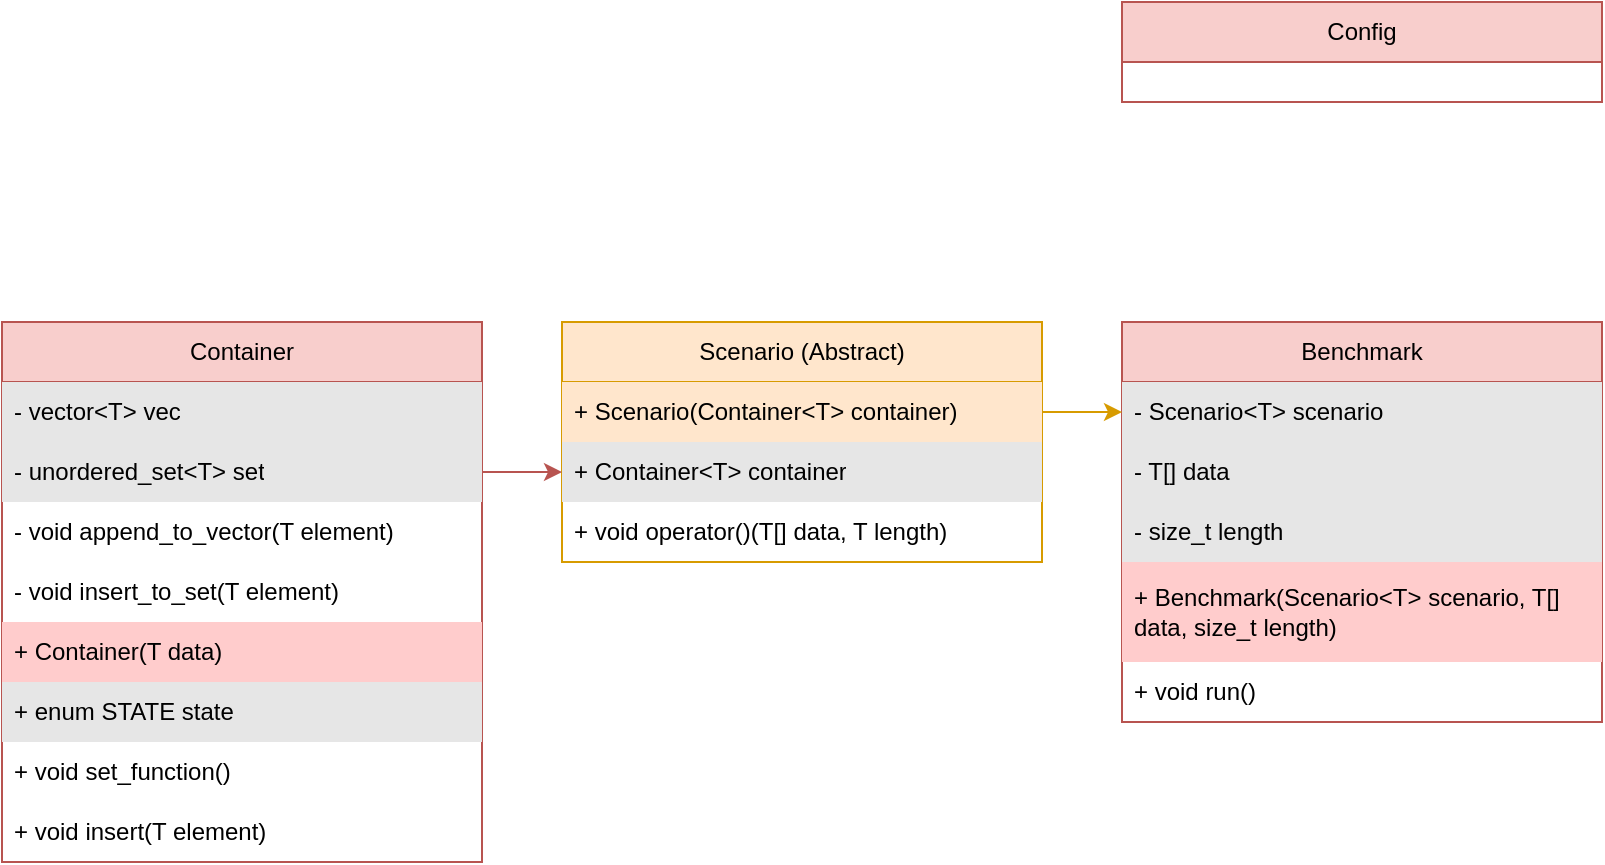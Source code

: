 <mxfile version="21.3.3" type="device">
  <diagram name="Page-1" id="IdcVTsIILCkr47Mp4EUd">
    <mxGraphModel dx="1434" dy="707" grid="1" gridSize="10" guides="1" tooltips="1" connect="1" arrows="1" fold="1" page="1" pageScale="1" pageWidth="827" pageHeight="1169" math="0" shadow="0">
      <root>
        <mxCell id="0" />
        <mxCell id="1" parent="0" />
        <mxCell id="bR16bPpwIFDekeMBMZtS-1" value="Container" style="swimlane;fontStyle=0;childLayout=stackLayout;horizontal=1;startSize=30;horizontalStack=0;resizeParent=1;resizeParentMax=0;resizeLast=0;collapsible=1;marginBottom=0;whiteSpace=wrap;html=1;fillColor=#f8cecc;strokeColor=#b85450;" parent="1" vertex="1">
          <mxGeometry x="80" y="240" width="240" height="270" as="geometry" />
        </mxCell>
        <mxCell id="bR16bPpwIFDekeMBMZtS-2" value="- vector&amp;lt;T&amp;gt; vec" style="text;strokeColor=none;fillColor=#E6E6E6;align=left;verticalAlign=middle;spacingLeft=4;spacingRight=4;overflow=hidden;points=[[0,0.5],[1,0.5]];portConstraint=eastwest;rotatable=0;whiteSpace=wrap;html=1;" parent="bR16bPpwIFDekeMBMZtS-1" vertex="1">
          <mxGeometry y="30" width="240" height="30" as="geometry" />
        </mxCell>
        <mxCell id="bR16bPpwIFDekeMBMZtS-5" value="- unordered_set&amp;lt;T&amp;gt; set" style="text;strokeColor=none;fillColor=#E6E6E6;align=left;verticalAlign=middle;spacingLeft=4;spacingRight=4;overflow=hidden;points=[[0,0.5],[1,0.5]];portConstraint=eastwest;rotatable=0;whiteSpace=wrap;html=1;" parent="bR16bPpwIFDekeMBMZtS-1" vertex="1">
          <mxGeometry y="60" width="240" height="30" as="geometry" />
        </mxCell>
        <mxCell id="bR16bPpwIFDekeMBMZtS-6" value="- void append_to_vector(T element)" style="text;strokeColor=none;fillColor=none;align=left;verticalAlign=middle;spacingLeft=4;spacingRight=4;overflow=hidden;points=[[0,0.5],[1,0.5]];portConstraint=eastwest;rotatable=0;whiteSpace=wrap;html=1;" parent="bR16bPpwIFDekeMBMZtS-1" vertex="1">
          <mxGeometry y="90" width="240" height="30" as="geometry" />
        </mxCell>
        <mxCell id="bR16bPpwIFDekeMBMZtS-8" value="- void insert_to_set(T element)" style="text;strokeColor=none;fillColor=none;align=left;verticalAlign=middle;spacingLeft=4;spacingRight=4;overflow=hidden;points=[[0,0.5],[1,0.5]];portConstraint=eastwest;rotatable=0;whiteSpace=wrap;html=1;" parent="bR16bPpwIFDekeMBMZtS-1" vertex="1">
          <mxGeometry y="120" width="240" height="30" as="geometry" />
        </mxCell>
        <mxCell id="bR16bPpwIFDekeMBMZtS-11" value="+ Container(T data)" style="text;strokeColor=none;fillColor=#FFCCCC;align=left;verticalAlign=middle;spacingLeft=4;spacingRight=4;overflow=hidden;points=[[0,0.5],[1,0.5]];portConstraint=eastwest;rotatable=0;whiteSpace=wrap;html=1;" parent="bR16bPpwIFDekeMBMZtS-1" vertex="1">
          <mxGeometry y="150" width="240" height="30" as="geometry" />
        </mxCell>
        <mxCell id="bR16bPpwIFDekeMBMZtS-7" value="+ enum STATE state" style="text;strokeColor=none;fillColor=#E6E6E6;align=left;verticalAlign=middle;spacingLeft=4;spacingRight=4;overflow=hidden;points=[[0,0.5],[1,0.5]];portConstraint=eastwest;rotatable=0;whiteSpace=wrap;html=1;" parent="bR16bPpwIFDekeMBMZtS-1" vertex="1">
          <mxGeometry y="180" width="240" height="30" as="geometry" />
        </mxCell>
        <mxCell id="bR16bPpwIFDekeMBMZtS-9" value="+ void set_function()" style="text;strokeColor=none;fillColor=none;align=left;verticalAlign=middle;spacingLeft=4;spacingRight=4;overflow=hidden;points=[[0,0.5],[1,0.5]];portConstraint=eastwest;rotatable=0;whiteSpace=wrap;html=1;" parent="bR16bPpwIFDekeMBMZtS-1" vertex="1">
          <mxGeometry y="210" width="240" height="30" as="geometry" />
        </mxCell>
        <mxCell id="bR16bPpwIFDekeMBMZtS-10" value="+ void insert(T element)" style="text;strokeColor=none;fillColor=none;align=left;verticalAlign=middle;spacingLeft=4;spacingRight=4;overflow=hidden;points=[[0,0.5],[1,0.5]];portConstraint=eastwest;rotatable=0;whiteSpace=wrap;html=1;" parent="bR16bPpwIFDekeMBMZtS-1" vertex="1">
          <mxGeometry y="240" width="240" height="30" as="geometry" />
        </mxCell>
        <mxCell id="bR16bPpwIFDekeMBMZtS-12" value="Scenario (Abstract)" style="swimlane;fontStyle=0;childLayout=stackLayout;horizontal=1;startSize=30;horizontalStack=0;resizeParent=1;resizeParentMax=0;resizeLast=0;collapsible=1;marginBottom=0;whiteSpace=wrap;html=1;fillColor=#ffe6cc;strokeColor=#d79b00;" parent="1" vertex="1">
          <mxGeometry x="360" y="240" width="240" height="120" as="geometry" />
        </mxCell>
        <mxCell id="bR16bPpwIFDekeMBMZtS-17" value="+ Scenario(Container&amp;lt;T&amp;gt; container)" style="text;strokeColor=none;fillColor=#FFE6CC;align=left;verticalAlign=middle;spacingLeft=4;spacingRight=4;overflow=hidden;points=[[0,0.5],[1,0.5]];portConstraint=eastwest;rotatable=0;whiteSpace=wrap;html=1;" parent="bR16bPpwIFDekeMBMZtS-12" vertex="1">
          <mxGeometry y="30" width="240" height="30" as="geometry" />
        </mxCell>
        <mxCell id="bR16bPpwIFDekeMBMZtS-18" value="+ Container&amp;lt;T&amp;gt; container" style="text;strokeColor=none;fillColor=#E6E6E6;align=left;verticalAlign=middle;spacingLeft=4;spacingRight=4;overflow=hidden;points=[[0,0.5],[1,0.5]];portConstraint=eastwest;rotatable=0;whiteSpace=wrap;html=1;" parent="bR16bPpwIFDekeMBMZtS-12" vertex="1">
          <mxGeometry y="60" width="240" height="30" as="geometry" />
        </mxCell>
        <mxCell id="bR16bPpwIFDekeMBMZtS-19" value="+ void operator()(T[] data, T length)" style="text;strokeColor=none;fillColor=none;align=left;verticalAlign=middle;spacingLeft=4;spacingRight=4;overflow=hidden;points=[[0,0.5],[1,0.5]];portConstraint=eastwest;rotatable=0;whiteSpace=wrap;html=1;" parent="bR16bPpwIFDekeMBMZtS-12" vertex="1">
          <mxGeometry y="90" width="240" height="30" as="geometry" />
        </mxCell>
        <mxCell id="bR16bPpwIFDekeMBMZtS-23" value="" style="endArrow=classic;html=1;rounded=0;entryX=0;entryY=0.5;entryDx=0;entryDy=0;exitX=1;exitY=0.5;exitDx=0;exitDy=0;fillColor=#f8cecc;strokeColor=#b85450;" parent="1" source="bR16bPpwIFDekeMBMZtS-5" target="bR16bPpwIFDekeMBMZtS-18" edge="1">
          <mxGeometry width="50" height="50" relative="1" as="geometry">
            <mxPoint x="260" y="380" as="sourcePoint" />
            <mxPoint x="310" y="330" as="targetPoint" />
          </mxGeometry>
        </mxCell>
        <mxCell id="bR16bPpwIFDekeMBMZtS-26" value="Benchmark" style="swimlane;fontStyle=0;childLayout=stackLayout;horizontal=1;startSize=30;horizontalStack=0;resizeParent=1;resizeParentMax=0;resizeLast=0;collapsible=1;marginBottom=0;whiteSpace=wrap;html=1;fillColor=#f8cecc;strokeColor=#b85450;" parent="1" vertex="1">
          <mxGeometry x="640" y="240" width="240" height="200" as="geometry" />
        </mxCell>
        <mxCell id="bR16bPpwIFDekeMBMZtS-27" value="- Scenario&amp;lt;T&amp;gt; scenario" style="text;strokeColor=none;fillColor=#E6E6E6;align=left;verticalAlign=middle;spacingLeft=4;spacingRight=4;overflow=hidden;points=[[0,0.5],[1,0.5]];portConstraint=eastwest;rotatable=0;whiteSpace=wrap;html=1;" parent="bR16bPpwIFDekeMBMZtS-26" vertex="1">
          <mxGeometry y="30" width="240" height="30" as="geometry" />
        </mxCell>
        <mxCell id="bR16bPpwIFDekeMBMZtS-28" value="- T[] data" style="text;strokeColor=none;fillColor=#E6E6E6;align=left;verticalAlign=middle;spacingLeft=4;spacingRight=4;overflow=hidden;points=[[0,0.5],[1,0.5]];portConstraint=eastwest;rotatable=0;whiteSpace=wrap;html=1;" parent="bR16bPpwIFDekeMBMZtS-26" vertex="1">
          <mxGeometry y="60" width="240" height="30" as="geometry" />
        </mxCell>
        <mxCell id="bR16bPpwIFDekeMBMZtS-29" value="- size_t length" style="text;strokeColor=none;fillColor=#E6E6E6;align=left;verticalAlign=middle;spacingLeft=4;spacingRight=4;overflow=hidden;points=[[0,0.5],[1,0.5]];portConstraint=eastwest;rotatable=0;whiteSpace=wrap;html=1;" parent="bR16bPpwIFDekeMBMZtS-26" vertex="1">
          <mxGeometry y="90" width="240" height="30" as="geometry" />
        </mxCell>
        <mxCell id="bR16bPpwIFDekeMBMZtS-31" value="+ Benchmark(Scenario&amp;lt;T&amp;gt; scenario, T[] data, size_t length)" style="text;strokeColor=none;fillColor=#FFCCCC;align=left;verticalAlign=middle;spacingLeft=4;spacingRight=4;overflow=hidden;points=[[0,0.5],[1,0.5]];portConstraint=eastwest;rotatable=0;whiteSpace=wrap;html=1;" parent="bR16bPpwIFDekeMBMZtS-26" vertex="1">
          <mxGeometry y="120" width="240" height="50" as="geometry" />
        </mxCell>
        <mxCell id="bR16bPpwIFDekeMBMZtS-32" value="+ void run()" style="text;strokeColor=none;fillColor=none;align=left;verticalAlign=middle;spacingLeft=4;spacingRight=4;overflow=hidden;points=[[0,0.5],[1,0.5]];portConstraint=eastwest;rotatable=0;whiteSpace=wrap;html=1;" parent="bR16bPpwIFDekeMBMZtS-26" vertex="1">
          <mxGeometry y="170" width="240" height="30" as="geometry" />
        </mxCell>
        <mxCell id="bR16bPpwIFDekeMBMZtS-35" value="" style="endArrow=classic;html=1;rounded=0;entryX=0;entryY=0.5;entryDx=0;entryDy=0;exitX=1;exitY=0.5;exitDx=0;exitDy=0;fillColor=#ffe6cc;strokeColor=#d79b00;" parent="1" source="bR16bPpwIFDekeMBMZtS-17" target="bR16bPpwIFDekeMBMZtS-27" edge="1">
          <mxGeometry width="50" height="50" relative="1" as="geometry">
            <mxPoint x="330" y="370" as="sourcePoint" />
            <mxPoint x="370" y="365" as="targetPoint" />
          </mxGeometry>
        </mxCell>
        <mxCell id="UTkcvehaJe5GXDhAlZxb-1" value="Config" style="swimlane;fontStyle=0;childLayout=stackLayout;horizontal=1;startSize=30;horizontalStack=0;resizeParent=1;resizeParentMax=0;resizeLast=0;collapsible=1;marginBottom=0;whiteSpace=wrap;html=1;fillColor=#f8cecc;strokeColor=#b85450;" vertex="1" parent="1">
          <mxGeometry x="640" y="80" width="240" height="50" as="geometry" />
        </mxCell>
      </root>
    </mxGraphModel>
  </diagram>
</mxfile>
